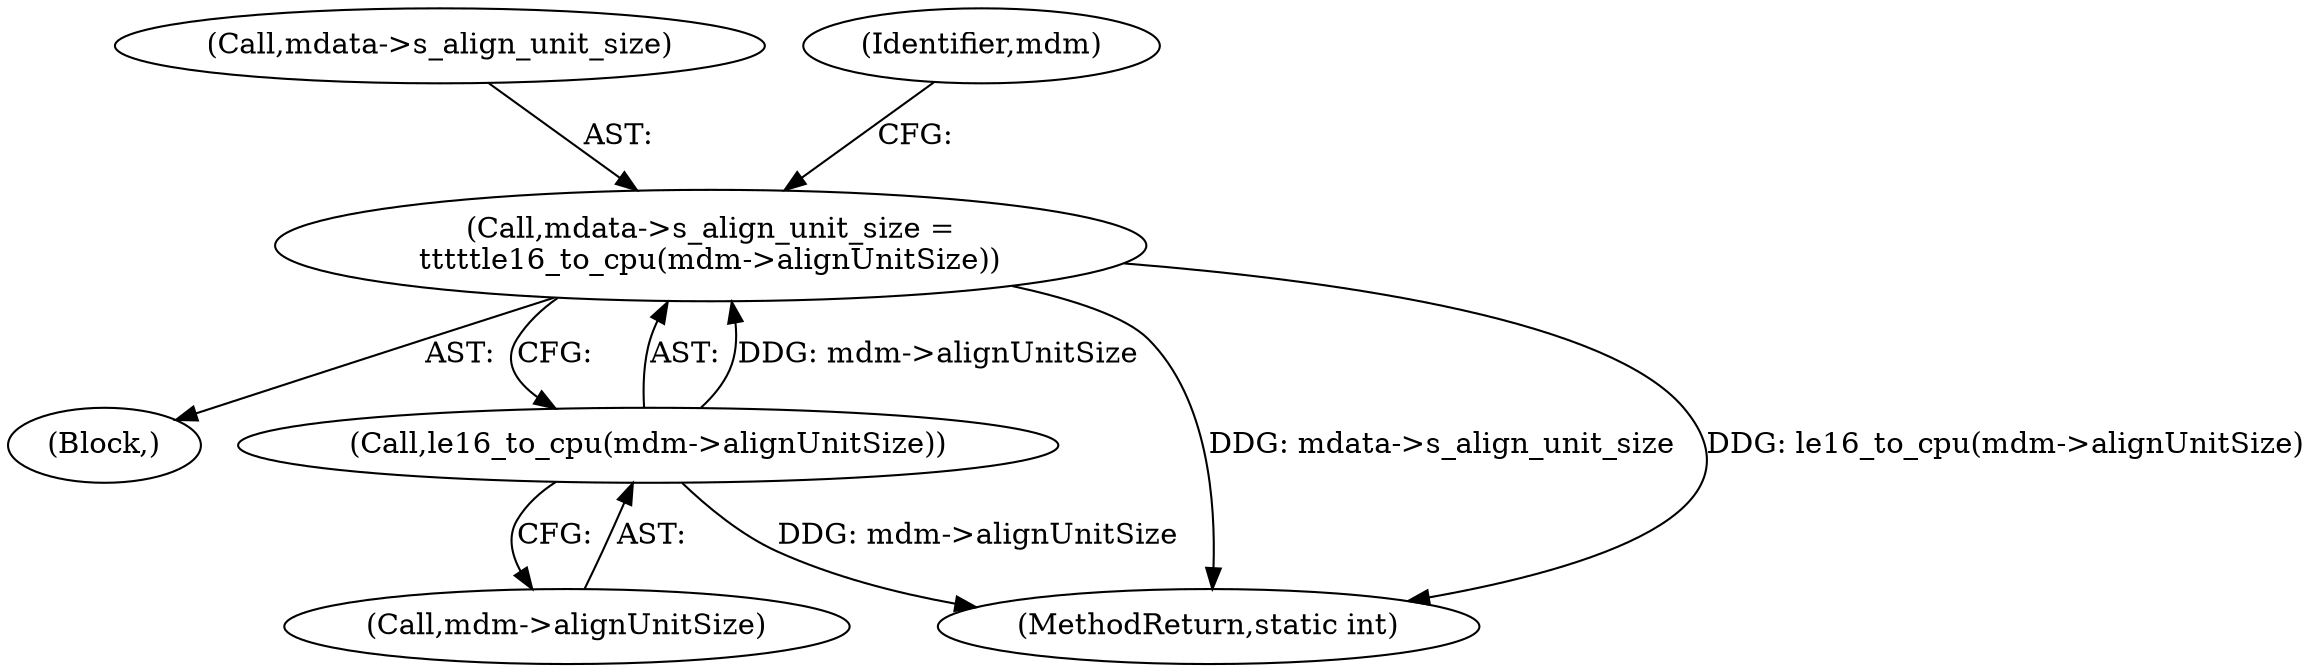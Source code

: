 digraph "0_linux_adee11b2085bee90bd8f4f52123ffb07882d6256@pointer" {
"1000541" [label="(Call,mdata->s_align_unit_size =\n\t\t\t\t\tle16_to_cpu(mdm->alignUnitSize))"];
"1000545" [label="(Call,le16_to_cpu(mdm->alignUnitSize))"];
"1000545" [label="(Call,le16_to_cpu(mdm->alignUnitSize))"];
"1000542" [label="(Call,mdata->s_align_unit_size)"];
"1000473" [label="(Block,)"];
"1000691" [label="(MethodReturn,static int)"];
"1000546" [label="(Call,mdm->alignUnitSize)"];
"1000541" [label="(Call,mdata->s_align_unit_size =\n\t\t\t\t\tle16_to_cpu(mdm->alignUnitSize))"];
"1000552" [label="(Identifier,mdm)"];
"1000541" -> "1000473"  [label="AST: "];
"1000541" -> "1000545"  [label="CFG: "];
"1000542" -> "1000541"  [label="AST: "];
"1000545" -> "1000541"  [label="AST: "];
"1000552" -> "1000541"  [label="CFG: "];
"1000541" -> "1000691"  [label="DDG: mdata->s_align_unit_size"];
"1000541" -> "1000691"  [label="DDG: le16_to_cpu(mdm->alignUnitSize)"];
"1000545" -> "1000541"  [label="DDG: mdm->alignUnitSize"];
"1000545" -> "1000546"  [label="CFG: "];
"1000546" -> "1000545"  [label="AST: "];
"1000545" -> "1000691"  [label="DDG: mdm->alignUnitSize"];
}
